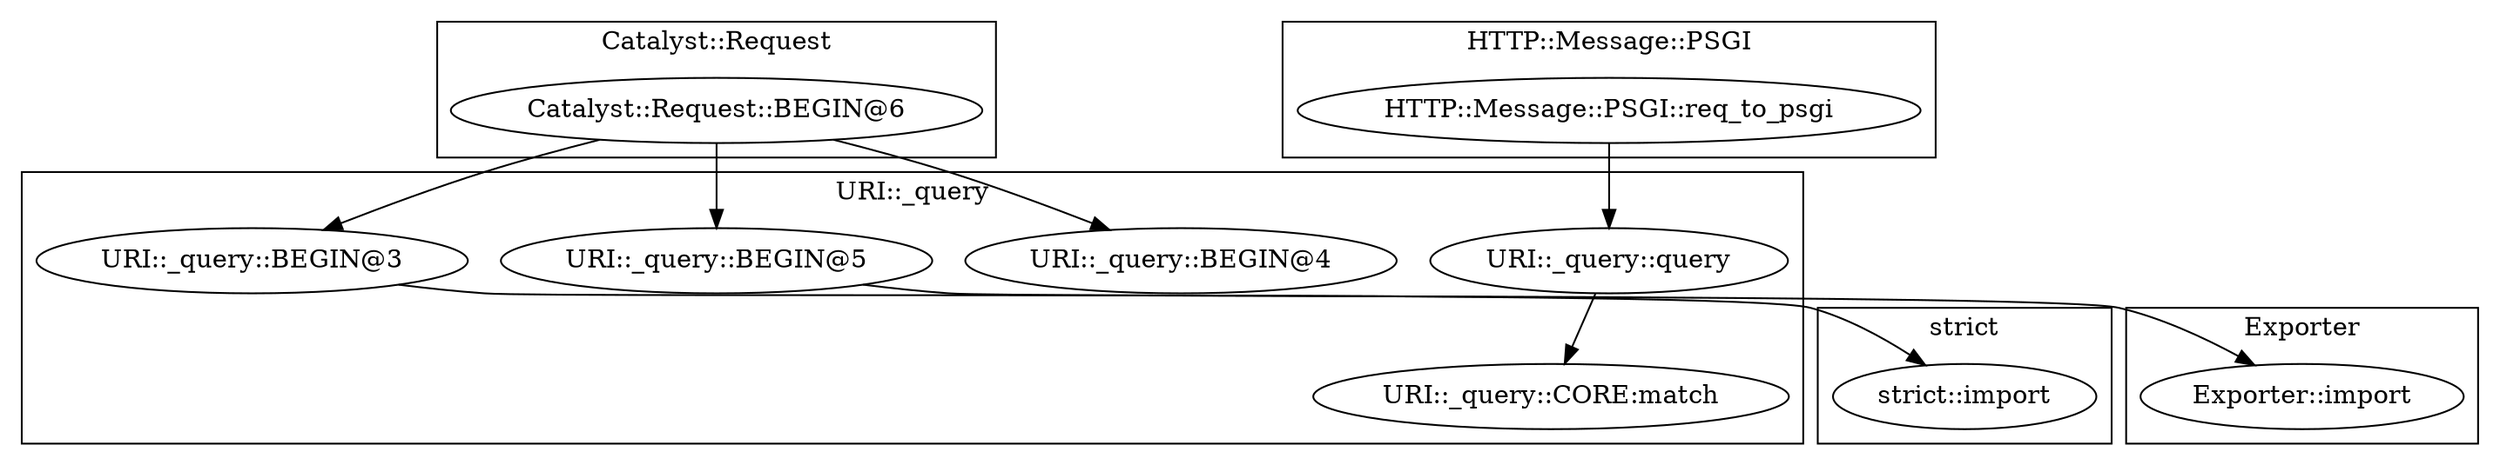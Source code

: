 digraph {
graph [overlap=false]
subgraph cluster_URI__query {
	label="URI::_query";
	"URI::_query::CORE:match";
	"URI::_query::BEGIN@3";
	"URI::_query::BEGIN@5";
	"URI::_query::query";
	"URI::_query::BEGIN@4";
}
subgraph cluster_Catalyst_Request {
	label="Catalyst::Request";
	"Catalyst::Request::BEGIN@6";
}
subgraph cluster_HTTP_Message_PSGI {
	label="HTTP::Message::PSGI";
	"HTTP::Message::PSGI::req_to_psgi";
}
subgraph cluster_Exporter {
	label="Exporter";
	"Exporter::import";
}
subgraph cluster_strict {
	label="strict";
	"strict::import";
}
"Catalyst::Request::BEGIN@6" -> "URI::_query::BEGIN@3";
"Catalyst::Request::BEGIN@6" -> "URI::_query::BEGIN@4";
"HTTP::Message::PSGI::req_to_psgi" -> "URI::_query::query";
"URI::_query::BEGIN@3" -> "strict::import";
"URI::_query::BEGIN@5" -> "Exporter::import";
"Catalyst::Request::BEGIN@6" -> "URI::_query::BEGIN@5";
"URI::_query::query" -> "URI::_query::CORE:match";
}
